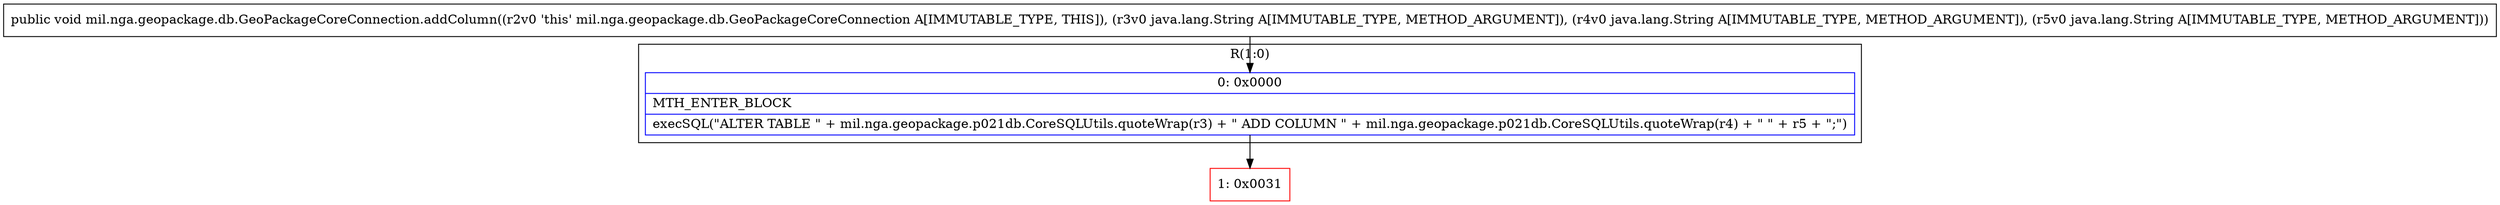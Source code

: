 digraph "CFG formil.nga.geopackage.db.GeoPackageCoreConnection.addColumn(Ljava\/lang\/String;Ljava\/lang\/String;Ljava\/lang\/String;)V" {
subgraph cluster_Region_1640490744 {
label = "R(1:0)";
node [shape=record,color=blue];
Node_0 [shape=record,label="{0\:\ 0x0000|MTH_ENTER_BLOCK\l|execSQL(\"ALTER TABLE \" + mil.nga.geopackage.p021db.CoreSQLUtils.quoteWrap(r3) + \" ADD COLUMN \" + mil.nga.geopackage.p021db.CoreSQLUtils.quoteWrap(r4) + \" \" + r5 + \";\")\l}"];
}
Node_1 [shape=record,color=red,label="{1\:\ 0x0031}"];
MethodNode[shape=record,label="{public void mil.nga.geopackage.db.GeoPackageCoreConnection.addColumn((r2v0 'this' mil.nga.geopackage.db.GeoPackageCoreConnection A[IMMUTABLE_TYPE, THIS]), (r3v0 java.lang.String A[IMMUTABLE_TYPE, METHOD_ARGUMENT]), (r4v0 java.lang.String A[IMMUTABLE_TYPE, METHOD_ARGUMENT]), (r5v0 java.lang.String A[IMMUTABLE_TYPE, METHOD_ARGUMENT])) }"];
MethodNode -> Node_0;
Node_0 -> Node_1;
}

